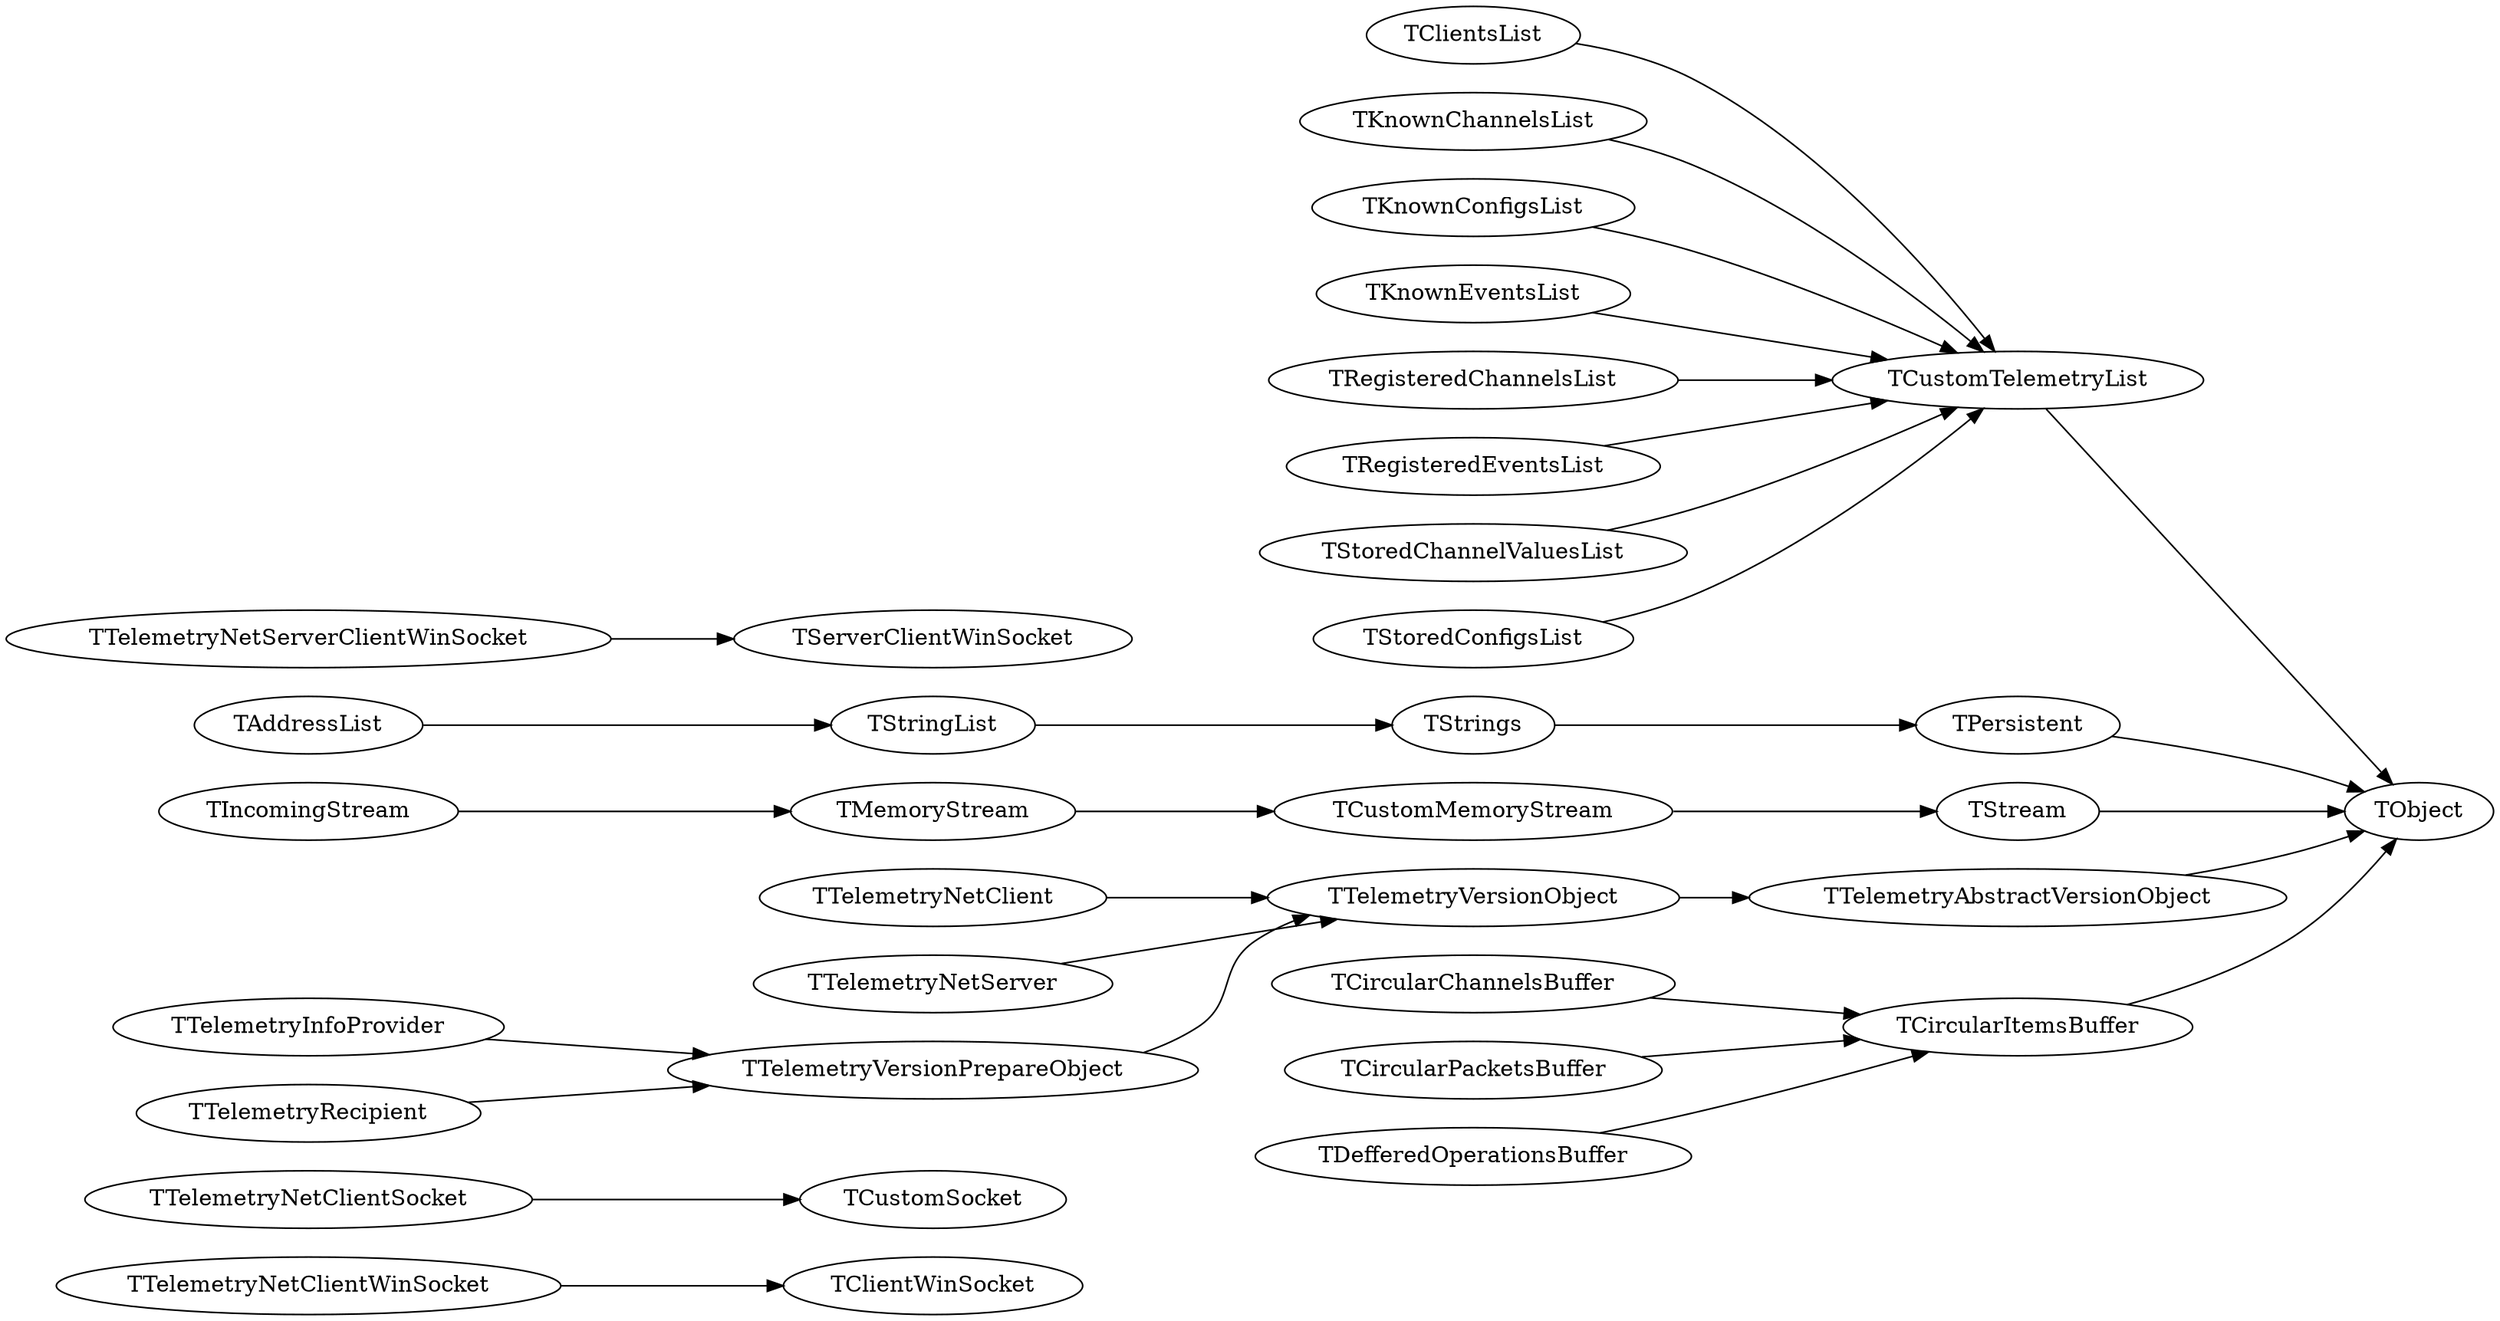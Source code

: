 DiGraph Classes {
rankdir="LR"
  TTelemetryNetClientWinSocket -> TClientWinSocket
  TTelemetryNetClientWinSocket [href="TelemetryNetSockets.TTelemetryNetClientWinSocket.html"]
  TTelemetryNetClientSocket -> TCustomSocket
  TTelemetryNetClientSocket [href="TelemetryNetSockets.TTelemetryNetClientSocket.html"]
  TCircularItemsBuffer -> TObject
  TCircularItemsBuffer [href="TelemetryNetCircularBuffers.TCircularItemsBuffer.html"]
  TCircularChannelsBuffer -> TCircularItemsBuffer
  TCircularChannelsBuffer [href="TelemetryNetCircularBuffers.TCircularChannelsBuffer.html"]
  TCircularPacketsBuffer -> TCircularItemsBuffer
  TCircularPacketsBuffer [href="TelemetryNetCircularBuffers.TCircularPacketsBuffer.html"]
  TDefferedOperationsBuffer -> TCircularItemsBuffer
  TDefferedOperationsBuffer [href="TelemetryNetCircularBuffers.TDefferedOperationsBuffer.html"]
  TCustomTelemetryList -> TObject
  TCustomTelemetryList [href="TelemetryLists.TCustomTelemetryList.html"]
  TClientsList -> TCustomTelemetryList
  TClientsList [href="TelemetryNetLists.TClientsList.html"]
  TKnownChannelsList -> TCustomTelemetryList
  TKnownChannelsList [href="TelemetryLists.TKnownChannelsList.html"]
  TKnownConfigsList -> TCustomTelemetryList
  TKnownConfigsList [href="TelemetryLists.TKnownConfigsList.html"]
  TKnownEventsList -> TCustomTelemetryList
  TKnownEventsList [href="TelemetryLists.TKnownEventsList.html"]
  TRegisteredChannelsList -> TCustomTelemetryList
  TRegisteredChannelsList [href="TelemetryLists.TRegisteredChannelsList.html"]
  TRegisteredEventsList -> TCustomTelemetryList
  TRegisteredEventsList [href="TelemetryLists.TRegisteredEventsList.html"]
  TStoredChannelValuesList -> TCustomTelemetryList
  TStoredChannelValuesList [href="TelemetryLists.TStoredChannelValuesList.html"]
  TStoredConfigsList -> TCustomTelemetryList
  TStoredConfigsList [href="TelemetryLists.TStoredConfigsList.html"]
  TPersistent -> TObject
  TStrings -> TPersistent
  TStringList -> TStrings
  TAddressList -> TStringList
  TAddressList [href="TelemetryNetLists.TAddressList.html"]
  TStream -> TObject
  TCustomMemoryStream -> TStream
  TMemoryStream -> TCustomMemoryStream
  TIncomingStream -> TMemoryStream
  TIncomingStream [href="TelemetryNetIncomingStream.TIncomingStream.html"]
  TTelemetryAbstractVersionObject -> TObject
  TTelemetryAbstractVersionObject [href="TelemetryVersionObject.TTelemetryAbstractVersionObject.html"]
  TTelemetryVersionObject -> TTelemetryAbstractVersionObject
  TTelemetryVersionObject [href="TelemetryVersionObject.TTelemetryVersionObject.html"]
  TTelemetryNetClient -> TTelemetryVersionObject
  TTelemetryNetClient [href="TelemetryNetClient.TTelemetryNetClient.html"]
  TTelemetryNetServer -> TTelemetryVersionObject
  TTelemetryNetServer [href="TelemetryNetServer.TTelemetryNetServer.html"]
  TTelemetryVersionPrepareObject -> TTelemetryVersionObject
  TTelemetryVersionPrepareObject [href="TelemetryVersionObject.TTelemetryVersionPrepareObject.html"]
  TTelemetryInfoProvider -> TTelemetryVersionPrepareObject
  TTelemetryInfoProvider [href="TelemetryInfoProvider.TTelemetryInfoProvider.html"]
  TTelemetryRecipient -> TTelemetryVersionPrepareObject
  TTelemetryRecipient [href="TelemetryRecipient.TTelemetryRecipient.html"]
  TTelemetryNetServerClientWinSocket -> TServerClientWinSocket
  TTelemetryNetServerClientWinSocket [href="TelemetryNetSockets.TTelemetryNetServerClientWinSocket.html"]
}
